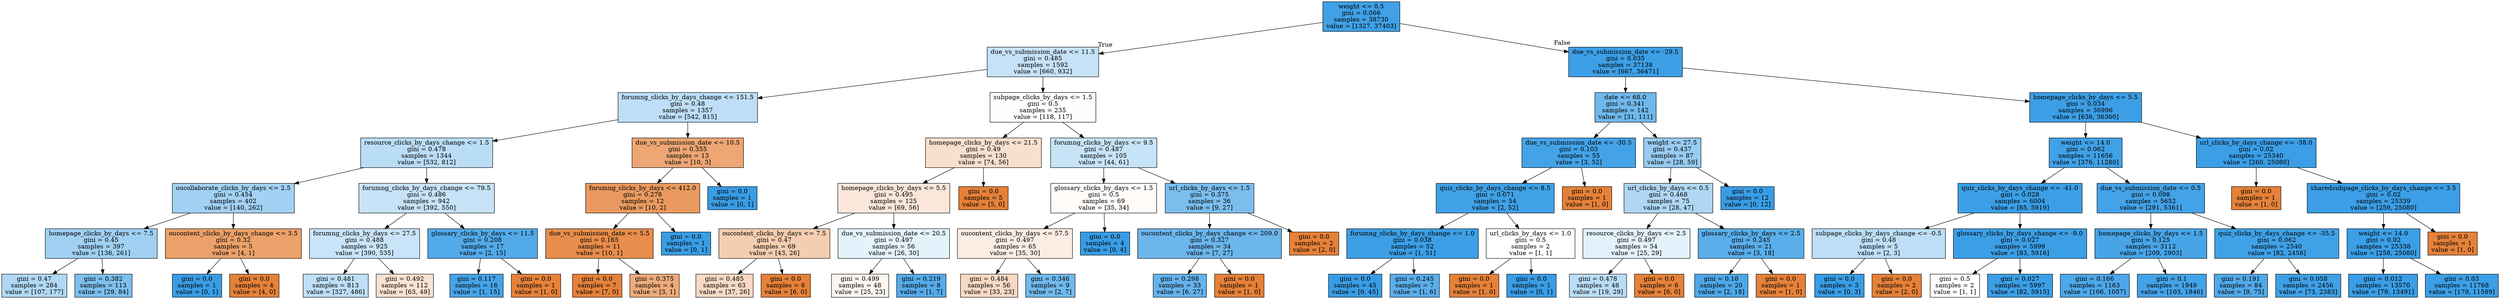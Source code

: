 digraph Tree {
node [shape=box, style="filled", color="black"] ;
0 [label="weight <= 0.5\ngini = 0.066\nsamples = 38730\nvalue = [1327, 37403]", fillcolor="#399de5f6"] ;
1 [label="due_vs_submission_date <= 11.5\ngini = 0.485\nsamples = 1592\nvalue = [660, 932]", fillcolor="#399de54a"] ;
0 -> 1 [labeldistance=2.5, labelangle=45, headlabel="True"] ;
2 [label="forumng_clicks_by_days_change <= 151.5\ngini = 0.48\nsamples = 1357\nvalue = [542, 815]", fillcolor="#399de555"] ;
1 -> 2 ;
3 [label="resource_clicks_by_days_change <= 1.5\ngini = 0.478\nsamples = 1344\nvalue = [532, 812]", fillcolor="#399de558"] ;
2 -> 3 ;
4 [label="oucollaborate_clicks_by_days <= 2.5\ngini = 0.454\nsamples = 402\nvalue = [140, 262]", fillcolor="#399de577"] ;
3 -> 4 ;
5 [label="homepage_clicks_by_days <= 7.5\ngini = 0.45\nsamples = 397\nvalue = [136, 261]", fillcolor="#399de57a"] ;
4 -> 5 ;
6 [label="gini = 0.47\nsamples = 284\nvalue = [107, 177]", fillcolor="#399de565"] ;
5 -> 6 ;
7 [label="gini = 0.382\nsamples = 113\nvalue = [29, 84]", fillcolor="#399de5a7"] ;
5 -> 7 ;
8 [label="oucontent_clicks_by_days_change <= 3.5\ngini = 0.32\nsamples = 5\nvalue = [4, 1]", fillcolor="#e58139bf"] ;
4 -> 8 ;
9 [label="gini = 0.0\nsamples = 1\nvalue = [0, 1]", fillcolor="#399de5ff"] ;
8 -> 9 ;
10 [label="gini = 0.0\nsamples = 4\nvalue = [4, 0]", fillcolor="#e58139ff"] ;
8 -> 10 ;
11 [label="forumng_clicks_by_days_change <= 79.5\ngini = 0.486\nsamples = 942\nvalue = [392, 550]", fillcolor="#399de549"] ;
3 -> 11 ;
12 [label="forumng_clicks_by_days <= 27.5\ngini = 0.488\nsamples = 925\nvalue = [390, 535]", fillcolor="#399de545"] ;
11 -> 12 ;
13 [label="gini = 0.481\nsamples = 813\nvalue = [327, 486]", fillcolor="#399de553"] ;
12 -> 13 ;
14 [label="gini = 0.492\nsamples = 112\nvalue = [63, 49]", fillcolor="#e5813939"] ;
12 -> 14 ;
15 [label="glossary_clicks_by_days <= 11.5\ngini = 0.208\nsamples = 17\nvalue = [2, 15]", fillcolor="#399de5dd"] ;
11 -> 15 ;
16 [label="gini = 0.117\nsamples = 16\nvalue = [1, 15]", fillcolor="#399de5ee"] ;
15 -> 16 ;
17 [label="gini = 0.0\nsamples = 1\nvalue = [1, 0]", fillcolor="#e58139ff"] ;
15 -> 17 ;
18 [label="due_vs_submission_date <= 10.5\ngini = 0.355\nsamples = 13\nvalue = [10, 3]", fillcolor="#e58139b3"] ;
2 -> 18 ;
19 [label="forumng_clicks_by_days <= 412.0\ngini = 0.278\nsamples = 12\nvalue = [10, 2]", fillcolor="#e58139cc"] ;
18 -> 19 ;
20 [label="due_vs_submission_date <= 5.5\ngini = 0.165\nsamples = 11\nvalue = [10, 1]", fillcolor="#e58139e6"] ;
19 -> 20 ;
21 [label="gini = 0.0\nsamples = 7\nvalue = [7, 0]", fillcolor="#e58139ff"] ;
20 -> 21 ;
22 [label="gini = 0.375\nsamples = 4\nvalue = [3, 1]", fillcolor="#e58139aa"] ;
20 -> 22 ;
23 [label="gini = 0.0\nsamples = 1\nvalue = [0, 1]", fillcolor="#399de5ff"] ;
19 -> 23 ;
24 [label="gini = 0.0\nsamples = 1\nvalue = [0, 1]", fillcolor="#399de5ff"] ;
18 -> 24 ;
25 [label="subpage_clicks_by_days <= 1.5\ngini = 0.5\nsamples = 235\nvalue = [118, 117]", fillcolor="#e5813902"] ;
1 -> 25 ;
26 [label="homepage_clicks_by_days <= 21.5\ngini = 0.49\nsamples = 130\nvalue = [74, 56]", fillcolor="#e581393e"] ;
25 -> 26 ;
27 [label="homepage_clicks_by_days <= 5.5\ngini = 0.495\nsamples = 125\nvalue = [69, 56]", fillcolor="#e5813930"] ;
26 -> 27 ;
28 [label="oucontent_clicks_by_days <= 7.5\ngini = 0.47\nsamples = 69\nvalue = [43, 26]", fillcolor="#e5813965"] ;
27 -> 28 ;
29 [label="gini = 0.485\nsamples = 63\nvalue = [37, 26]", fillcolor="#e581394c"] ;
28 -> 29 ;
30 [label="gini = 0.0\nsamples = 6\nvalue = [6, 0]", fillcolor="#e58139ff"] ;
28 -> 30 ;
31 [label="due_vs_submission_date <= 20.5\ngini = 0.497\nsamples = 56\nvalue = [26, 30]", fillcolor="#399de522"] ;
27 -> 31 ;
32 [label="gini = 0.499\nsamples = 48\nvalue = [25, 23]", fillcolor="#e5813914"] ;
31 -> 32 ;
33 [label="gini = 0.219\nsamples = 8\nvalue = [1, 7]", fillcolor="#399de5db"] ;
31 -> 33 ;
34 [label="gini = 0.0\nsamples = 5\nvalue = [5, 0]", fillcolor="#e58139ff"] ;
26 -> 34 ;
35 [label="forumng_clicks_by_days <= 9.5\ngini = 0.487\nsamples = 105\nvalue = [44, 61]", fillcolor="#399de547"] ;
25 -> 35 ;
36 [label="glossary_clicks_by_days <= 1.5\ngini = 0.5\nsamples = 69\nvalue = [35, 34]", fillcolor="#e5813907"] ;
35 -> 36 ;
37 [label="oucontent_clicks_by_days <= 57.5\ngini = 0.497\nsamples = 65\nvalue = [35, 30]", fillcolor="#e5813924"] ;
36 -> 37 ;
38 [label="gini = 0.484\nsamples = 56\nvalue = [33, 23]", fillcolor="#e581394d"] ;
37 -> 38 ;
39 [label="gini = 0.346\nsamples = 9\nvalue = [2, 7]", fillcolor="#399de5b6"] ;
37 -> 39 ;
40 [label="gini = 0.0\nsamples = 4\nvalue = [0, 4]", fillcolor="#399de5ff"] ;
36 -> 40 ;
41 [label="url_clicks_by_days <= 1.5\ngini = 0.375\nsamples = 36\nvalue = [9, 27]", fillcolor="#399de5aa"] ;
35 -> 41 ;
42 [label="oucontent_clicks_by_days_change <= 209.0\ngini = 0.327\nsamples = 34\nvalue = [7, 27]", fillcolor="#399de5bd"] ;
41 -> 42 ;
43 [label="gini = 0.298\nsamples = 33\nvalue = [6, 27]", fillcolor="#399de5c6"] ;
42 -> 43 ;
44 [label="gini = 0.0\nsamples = 1\nvalue = [1, 0]", fillcolor="#e58139ff"] ;
42 -> 44 ;
45 [label="gini = 0.0\nsamples = 2\nvalue = [2, 0]", fillcolor="#e58139ff"] ;
41 -> 45 ;
46 [label="due_vs_submission_date <= -29.5\ngini = 0.035\nsamples = 37138\nvalue = [667, 36471]", fillcolor="#399de5fa"] ;
0 -> 46 [labeldistance=2.5, labelangle=-45, headlabel="False"] ;
47 [label="date <= 68.0\ngini = 0.341\nsamples = 142\nvalue = [31, 111]", fillcolor="#399de5b8"] ;
46 -> 47 ;
48 [label="due_vs_submission_date <= -30.5\ngini = 0.103\nsamples = 55\nvalue = [3, 52]", fillcolor="#399de5f0"] ;
47 -> 48 ;
49 [label="quiz_clicks_by_days_change <= 8.5\ngini = 0.071\nsamples = 54\nvalue = [2, 52]", fillcolor="#399de5f5"] ;
48 -> 49 ;
50 [label="forumng_clicks_by_days_change <= 1.0\ngini = 0.038\nsamples = 52\nvalue = [1, 51]", fillcolor="#399de5fa"] ;
49 -> 50 ;
51 [label="gini = 0.0\nsamples = 45\nvalue = [0, 45]", fillcolor="#399de5ff"] ;
50 -> 51 ;
52 [label="gini = 0.245\nsamples = 7\nvalue = [1, 6]", fillcolor="#399de5d4"] ;
50 -> 52 ;
53 [label="url_clicks_by_days <= 1.0\ngini = 0.5\nsamples = 2\nvalue = [1, 1]", fillcolor="#e5813900"] ;
49 -> 53 ;
54 [label="gini = 0.0\nsamples = 1\nvalue = [1, 0]", fillcolor="#e58139ff"] ;
53 -> 54 ;
55 [label="gini = 0.0\nsamples = 1\nvalue = [0, 1]", fillcolor="#399de5ff"] ;
53 -> 55 ;
56 [label="gini = 0.0\nsamples = 1\nvalue = [1, 0]", fillcolor="#e58139ff"] ;
48 -> 56 ;
57 [label="weight <= 27.5\ngini = 0.437\nsamples = 87\nvalue = [28, 59]", fillcolor="#399de586"] ;
47 -> 57 ;
58 [label="url_clicks_by_days <= 0.5\ngini = 0.468\nsamples = 75\nvalue = [28, 47]", fillcolor="#399de567"] ;
57 -> 58 ;
59 [label="resource_clicks_by_days <= 2.5\ngini = 0.497\nsamples = 54\nvalue = [25, 29]", fillcolor="#399de523"] ;
58 -> 59 ;
60 [label="gini = 0.478\nsamples = 48\nvalue = [19, 29]", fillcolor="#399de558"] ;
59 -> 60 ;
61 [label="gini = 0.0\nsamples = 6\nvalue = [6, 0]", fillcolor="#e58139ff"] ;
59 -> 61 ;
62 [label="glossary_clicks_by_days <= 2.5\ngini = 0.245\nsamples = 21\nvalue = [3, 18]", fillcolor="#399de5d4"] ;
58 -> 62 ;
63 [label="gini = 0.18\nsamples = 20\nvalue = [2, 18]", fillcolor="#399de5e3"] ;
62 -> 63 ;
64 [label="gini = 0.0\nsamples = 1\nvalue = [1, 0]", fillcolor="#e58139ff"] ;
62 -> 64 ;
65 [label="gini = 0.0\nsamples = 12\nvalue = [0, 12]", fillcolor="#399de5ff"] ;
57 -> 65 ;
66 [label="homepage_clicks_by_days <= 5.5\ngini = 0.034\nsamples = 36996\nvalue = [636, 36360]", fillcolor="#399de5fb"] ;
46 -> 66 ;
67 [label="weight <= 14.0\ngini = 0.062\nsamples = 11656\nvalue = [376, 11280]", fillcolor="#399de5f6"] ;
66 -> 67 ;
68 [label="quiz_clicks_by_days_change <= -41.0\ngini = 0.028\nsamples = 6004\nvalue = [85, 5919]", fillcolor="#399de5fb"] ;
67 -> 68 ;
69 [label="subpage_clicks_by_days_change <= -0.5\ngini = 0.48\nsamples = 5\nvalue = [2, 3]", fillcolor="#399de555"] ;
68 -> 69 ;
70 [label="gini = 0.0\nsamples = 3\nvalue = [0, 3]", fillcolor="#399de5ff"] ;
69 -> 70 ;
71 [label="gini = 0.0\nsamples = 2\nvalue = [2, 0]", fillcolor="#e58139ff"] ;
69 -> 71 ;
72 [label="glossary_clicks_by_days_change <= -9.0\ngini = 0.027\nsamples = 5999\nvalue = [83, 5916]", fillcolor="#399de5fb"] ;
68 -> 72 ;
73 [label="gini = 0.5\nsamples = 2\nvalue = [1, 1]", fillcolor="#e5813900"] ;
72 -> 73 ;
74 [label="gini = 0.027\nsamples = 5997\nvalue = [82, 5915]", fillcolor="#399de5fb"] ;
72 -> 74 ;
75 [label="due_vs_submission_date <= 0.5\ngini = 0.098\nsamples = 5652\nvalue = [291, 5361]", fillcolor="#399de5f1"] ;
67 -> 75 ;
76 [label="homepage_clicks_by_days <= 1.5\ngini = 0.125\nsamples = 3112\nvalue = [209, 2903]", fillcolor="#399de5ed"] ;
75 -> 76 ;
77 [label="gini = 0.166\nsamples = 1163\nvalue = [106, 1057]", fillcolor="#399de5e5"] ;
76 -> 77 ;
78 [label="gini = 0.1\nsamples = 1949\nvalue = [103, 1846]", fillcolor="#399de5f1"] ;
76 -> 78 ;
79 [label="quiz_clicks_by_days_change <= -35.5\ngini = 0.062\nsamples = 2540\nvalue = [82, 2458]", fillcolor="#399de5f6"] ;
75 -> 79 ;
80 [label="gini = 0.191\nsamples = 84\nvalue = [9, 75]", fillcolor="#399de5e0"] ;
79 -> 80 ;
81 [label="gini = 0.058\nsamples = 2456\nvalue = [73, 2383]", fillcolor="#399de5f7"] ;
79 -> 81 ;
82 [label="url_clicks_by_days_change <= -38.0\ngini = 0.02\nsamples = 25340\nvalue = [260, 25080]", fillcolor="#399de5fc"] ;
66 -> 82 ;
83 [label="gini = 0.0\nsamples = 1\nvalue = [1, 0]", fillcolor="#e58139ff"] ;
82 -> 83 ;
84 [label="sharedsubpage_clicks_by_days_change <= 3.5\ngini = 0.02\nsamples = 25339\nvalue = [259, 25080]", fillcolor="#399de5fc"] ;
82 -> 84 ;
85 [label="weight <= 14.0\ngini = 0.02\nsamples = 25338\nvalue = [258, 25080]", fillcolor="#399de5fc"] ;
84 -> 85 ;
86 [label="gini = 0.012\nsamples = 13570\nvalue = [79, 13491]", fillcolor="#399de5fe"] ;
85 -> 86 ;
87 [label="gini = 0.03\nsamples = 11768\nvalue = [179, 11589]", fillcolor="#399de5fb"] ;
85 -> 87 ;
88 [label="gini = 0.0\nsamples = 1\nvalue = [1, 0]", fillcolor="#e58139ff"] ;
84 -> 88 ;
}